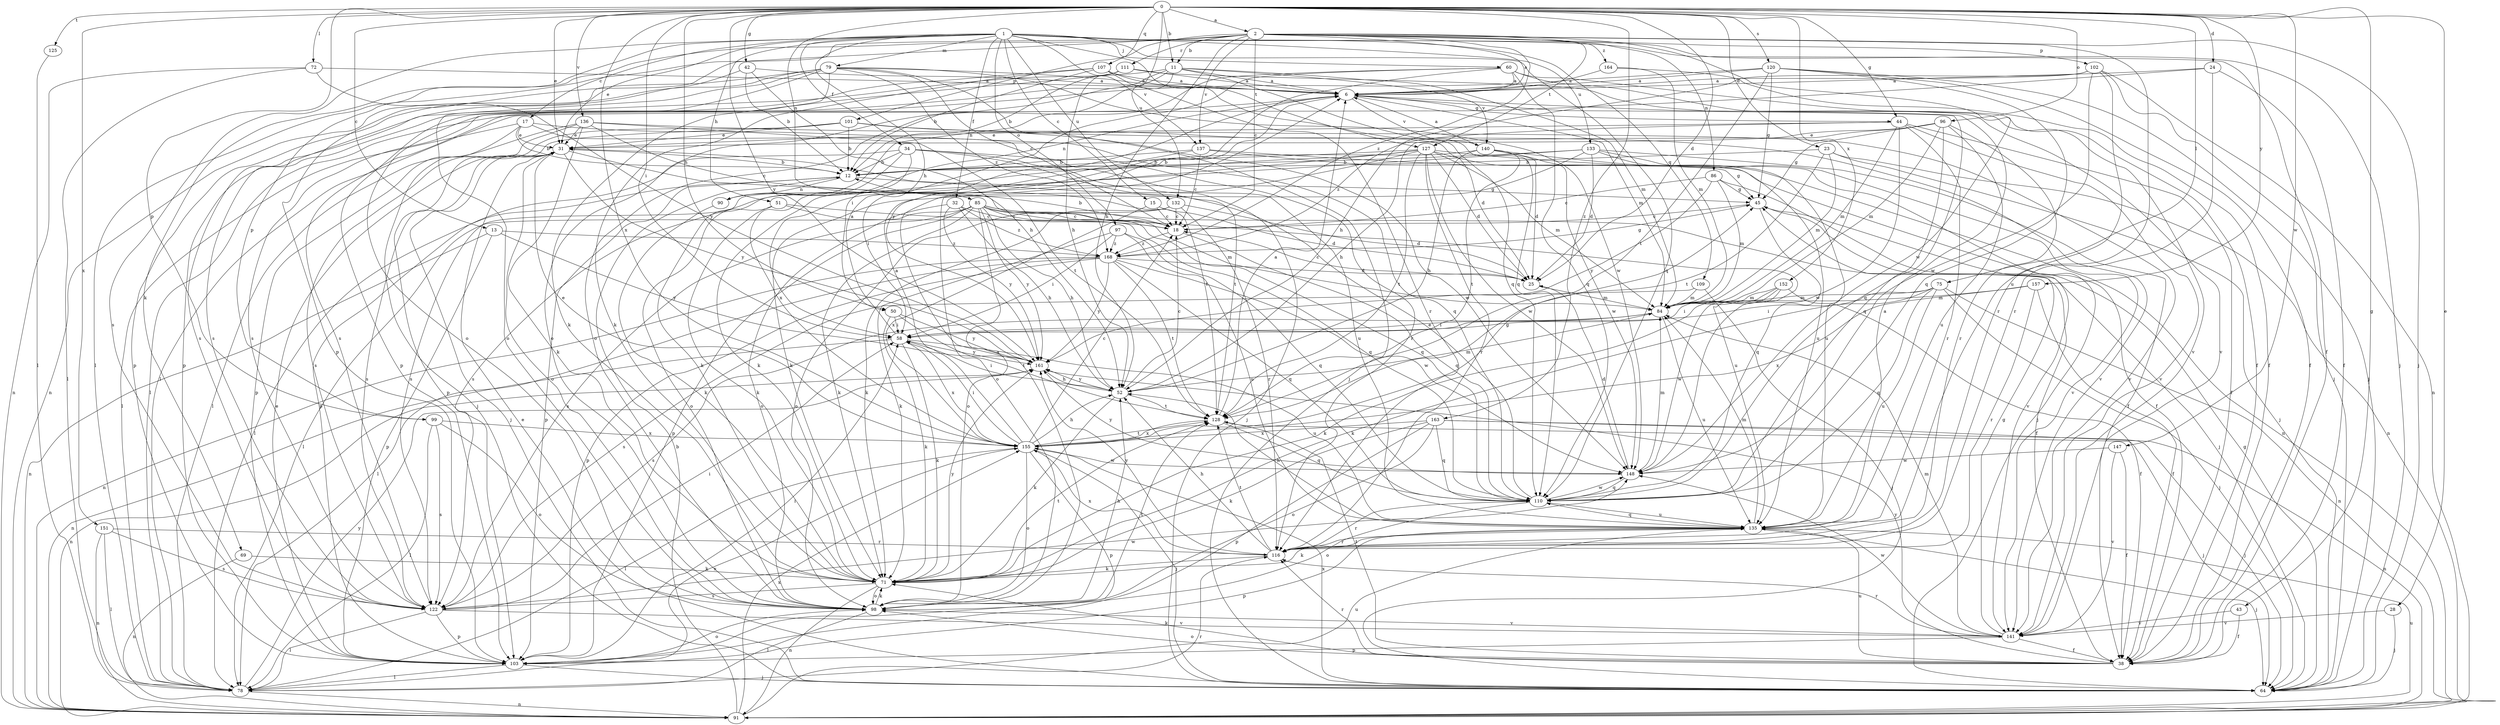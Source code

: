 strict digraph  {
0;
1;
2;
6;
11;
12;
13;
15;
17;
18;
23;
24;
25;
28;
31;
32;
34;
38;
42;
43;
44;
45;
50;
51;
52;
58;
60;
64;
69;
71;
72;
75;
78;
79;
84;
85;
86;
90;
91;
96;
97;
98;
99;
101;
102;
103;
107;
109;
110;
111;
116;
120;
122;
125;
127;
128;
132;
133;
135;
136;
137;
140;
141;
147;
148;
151;
152;
155;
157;
161;
163;
164;
168;
0 -> 2  [label=a];
0 -> 11  [label=b];
0 -> 13  [label=c];
0 -> 23  [label=d];
0 -> 24  [label=d];
0 -> 25  [label=d];
0 -> 28  [label=e];
0 -> 31  [label=e];
0 -> 42  [label=g];
0 -> 43  [label=g];
0 -> 44  [label=g];
0 -> 50  [label=h];
0 -> 58  [label=i];
0 -> 72  [label=l];
0 -> 75  [label=l];
0 -> 85  [label=n];
0 -> 96  [label=o];
0 -> 99  [label=p];
0 -> 107  [label=q];
0 -> 120  [label=s];
0 -> 125  [label=t];
0 -> 132  [label=u];
0 -> 136  [label=v];
0 -> 147  [label=w];
0 -> 151  [label=x];
0 -> 152  [label=x];
0 -> 155  [label=x];
0 -> 157  [label=y];
0 -> 161  [label=y];
0 -> 163  [label=z];
1 -> 15  [label=c];
1 -> 17  [label=c];
1 -> 31  [label=e];
1 -> 32  [label=f];
1 -> 34  [label=f];
1 -> 38  [label=f];
1 -> 50  [label=h];
1 -> 51  [label=h];
1 -> 60  [label=j];
1 -> 64  [label=j];
1 -> 69  [label=k];
1 -> 79  [label=m];
1 -> 97  [label=o];
1 -> 109  [label=q];
1 -> 110  [label=q];
1 -> 122  [label=s];
1 -> 127  [label=t];
1 -> 132  [label=u];
1 -> 133  [label=u];
1 -> 137  [label=v];
2 -> 6  [label=a];
2 -> 11  [label=b];
2 -> 18  [label=c];
2 -> 52  [label=h];
2 -> 64  [label=j];
2 -> 78  [label=l];
2 -> 86  [label=n];
2 -> 99  [label=p];
2 -> 101  [label=p];
2 -> 102  [label=p];
2 -> 103  [label=p];
2 -> 111  [label=r];
2 -> 127  [label=t];
2 -> 135  [label=u];
2 -> 137  [label=v];
2 -> 148  [label=w];
2 -> 164  [label=z];
2 -> 168  [label=z];
6 -> 44  [label=g];
6 -> 78  [label=l];
6 -> 84  [label=m];
6 -> 90  [label=n];
6 -> 110  [label=q];
6 -> 140  [label=v];
11 -> 6  [label=a];
11 -> 84  [label=m];
11 -> 90  [label=n];
11 -> 98  [label=o];
11 -> 103  [label=p];
11 -> 110  [label=q];
11 -> 122  [label=s];
11 -> 140  [label=v];
12 -> 45  [label=g];
12 -> 78  [label=l];
12 -> 90  [label=n];
12 -> 103  [label=p];
13 -> 91  [label=n];
13 -> 103  [label=p];
13 -> 161  [label=y];
13 -> 168  [label=z];
15 -> 18  [label=c];
15 -> 25  [label=d];
15 -> 155  [label=x];
17 -> 12  [label=b];
17 -> 31  [label=e];
17 -> 78  [label=l];
17 -> 103  [label=p];
17 -> 110  [label=q];
17 -> 116  [label=r];
18 -> 12  [label=b];
18 -> 110  [label=q];
18 -> 168  [label=z];
23 -> 12  [label=b];
23 -> 64  [label=j];
23 -> 84  [label=m];
23 -> 91  [label=n];
23 -> 128  [label=t];
24 -> 6  [label=a];
24 -> 38  [label=f];
24 -> 78  [label=l];
24 -> 116  [label=r];
25 -> 18  [label=c];
25 -> 84  [label=m];
28 -> 64  [label=j];
28 -> 141  [label=v];
31 -> 12  [label=b];
31 -> 64  [label=j];
31 -> 98  [label=o];
31 -> 122  [label=s];
31 -> 128  [label=t];
31 -> 161  [label=y];
32 -> 18  [label=c];
32 -> 52  [label=h];
32 -> 98  [label=o];
32 -> 161  [label=y];
32 -> 168  [label=z];
34 -> 12  [label=b];
34 -> 64  [label=j];
34 -> 71  [label=k];
34 -> 103  [label=p];
34 -> 128  [label=t];
34 -> 135  [label=u];
34 -> 155  [label=x];
38 -> 71  [label=k];
38 -> 98  [label=o];
38 -> 116  [label=r];
38 -> 128  [label=t];
38 -> 135  [label=u];
38 -> 161  [label=y];
42 -> 6  [label=a];
42 -> 12  [label=b];
42 -> 52  [label=h];
42 -> 122  [label=s];
43 -> 38  [label=f];
43 -> 141  [label=v];
44 -> 31  [label=e];
44 -> 38  [label=f];
44 -> 84  [label=m];
44 -> 116  [label=r];
44 -> 141  [label=v];
44 -> 148  [label=w];
44 -> 168  [label=z];
45 -> 18  [label=c];
45 -> 64  [label=j];
45 -> 110  [label=q];
50 -> 58  [label=i];
50 -> 71  [label=k];
50 -> 128  [label=t];
50 -> 161  [label=y];
51 -> 18  [label=c];
51 -> 71  [label=k];
51 -> 98  [label=o];
51 -> 110  [label=q];
52 -> 18  [label=c];
52 -> 58  [label=i];
52 -> 71  [label=k];
52 -> 84  [label=m];
52 -> 128  [label=t];
52 -> 161  [label=y];
58 -> 6  [label=a];
58 -> 71  [label=k];
58 -> 91  [label=n];
58 -> 135  [label=u];
58 -> 155  [label=x];
58 -> 161  [label=y];
60 -> 6  [label=a];
60 -> 38  [label=f];
60 -> 58  [label=i];
60 -> 98  [label=o];
60 -> 110  [label=q];
60 -> 141  [label=v];
60 -> 161  [label=y];
64 -> 31  [label=e];
64 -> 45  [label=g];
64 -> 155  [label=x];
69 -> 71  [label=k];
69 -> 91  [label=n];
71 -> 91  [label=n];
71 -> 98  [label=o];
71 -> 122  [label=s];
71 -> 128  [label=t];
71 -> 161  [label=y];
72 -> 6  [label=a];
72 -> 78  [label=l];
72 -> 91  [label=n];
72 -> 161  [label=y];
75 -> 58  [label=i];
75 -> 64  [label=j];
75 -> 71  [label=k];
75 -> 84  [label=m];
75 -> 91  [label=n];
75 -> 110  [label=q];
75 -> 135  [label=u];
78 -> 91  [label=n];
78 -> 135  [label=u];
78 -> 155  [label=x];
78 -> 161  [label=y];
79 -> 6  [label=a];
79 -> 18  [label=c];
79 -> 64  [label=j];
79 -> 71  [label=k];
79 -> 91  [label=n];
79 -> 98  [label=o];
79 -> 103  [label=p];
79 -> 122  [label=s];
79 -> 148  [label=w];
79 -> 168  [label=z];
84 -> 58  [label=i];
84 -> 122  [label=s];
84 -> 135  [label=u];
85 -> 18  [label=c];
85 -> 38  [label=f];
85 -> 52  [label=h];
85 -> 71  [label=k];
85 -> 78  [label=l];
85 -> 84  [label=m];
85 -> 98  [label=o];
85 -> 103  [label=p];
85 -> 110  [label=q];
85 -> 122  [label=s];
85 -> 135  [label=u];
85 -> 161  [label=y];
86 -> 18  [label=c];
86 -> 45  [label=g];
86 -> 84  [label=m];
86 -> 141  [label=v];
86 -> 161  [label=y];
90 -> 71  [label=k];
91 -> 12  [label=b];
91 -> 116  [label=r];
91 -> 135  [label=u];
91 -> 155  [label=x];
96 -> 31  [label=e];
96 -> 45  [label=g];
96 -> 52  [label=h];
96 -> 84  [label=m];
96 -> 110  [label=q];
96 -> 116  [label=r];
96 -> 135  [label=u];
97 -> 58  [label=i];
97 -> 71  [label=k];
97 -> 110  [label=q];
97 -> 135  [label=u];
97 -> 168  [label=z];
98 -> 6  [label=a];
98 -> 52  [label=h];
98 -> 71  [label=k];
98 -> 78  [label=l];
98 -> 128  [label=t];
98 -> 141  [label=v];
99 -> 78  [label=l];
99 -> 98  [label=o];
99 -> 122  [label=s];
99 -> 155  [label=x];
101 -> 12  [label=b];
101 -> 25  [label=d];
101 -> 31  [label=e];
101 -> 103  [label=p];
101 -> 122  [label=s];
101 -> 141  [label=v];
101 -> 148  [label=w];
102 -> 6  [label=a];
102 -> 52  [label=h];
102 -> 64  [label=j];
102 -> 91  [label=n];
102 -> 116  [label=r];
102 -> 148  [label=w];
103 -> 31  [label=e];
103 -> 58  [label=i];
103 -> 64  [label=j];
103 -> 78  [label=l];
103 -> 98  [label=o];
107 -> 6  [label=a];
107 -> 12  [label=b];
107 -> 71  [label=k];
107 -> 98  [label=o];
107 -> 110  [label=q];
107 -> 116  [label=r];
109 -> 64  [label=j];
109 -> 84  [label=m];
109 -> 122  [label=s];
110 -> 31  [label=e];
110 -> 98  [label=o];
110 -> 116  [label=r];
110 -> 135  [label=u];
110 -> 148  [label=w];
111 -> 6  [label=a];
111 -> 12  [label=b];
111 -> 52  [label=h];
111 -> 103  [label=p];
111 -> 141  [label=v];
116 -> 52  [label=h];
116 -> 71  [label=k];
116 -> 128  [label=t];
116 -> 155  [label=x];
116 -> 161  [label=y];
120 -> 6  [label=a];
120 -> 38  [label=f];
120 -> 45  [label=g];
120 -> 64  [label=j];
120 -> 110  [label=q];
120 -> 122  [label=s];
120 -> 128  [label=t];
122 -> 58  [label=i];
122 -> 78  [label=l];
122 -> 103  [label=p];
122 -> 141  [label=v];
122 -> 148  [label=w];
125 -> 78  [label=l];
127 -> 12  [label=b];
127 -> 25  [label=d];
127 -> 71  [label=k];
127 -> 84  [label=m];
127 -> 91  [label=n];
127 -> 98  [label=o];
127 -> 116  [label=r];
127 -> 122  [label=s];
127 -> 128  [label=t];
127 -> 135  [label=u];
127 -> 148  [label=w];
128 -> 6  [label=a];
128 -> 64  [label=j];
128 -> 110  [label=q];
128 -> 155  [label=x];
132 -> 18  [label=c];
132 -> 25  [label=d];
132 -> 71  [label=k];
132 -> 98  [label=o];
132 -> 116  [label=r];
133 -> 12  [label=b];
133 -> 25  [label=d];
133 -> 38  [label=f];
133 -> 64  [label=j];
133 -> 71  [label=k];
133 -> 122  [label=s];
133 -> 141  [label=v];
135 -> 6  [label=a];
135 -> 52  [label=h];
135 -> 64  [label=j];
135 -> 71  [label=k];
135 -> 84  [label=m];
135 -> 103  [label=p];
135 -> 110  [label=q];
135 -> 116  [label=r];
136 -> 18  [label=c];
136 -> 31  [label=e];
136 -> 64  [label=j];
136 -> 71  [label=k];
136 -> 78  [label=l];
136 -> 128  [label=t];
136 -> 141  [label=v];
137 -> 12  [label=b];
137 -> 18  [label=c];
137 -> 38  [label=f];
137 -> 45  [label=g];
137 -> 58  [label=i];
140 -> 6  [label=a];
140 -> 12  [label=b];
140 -> 25  [label=d];
140 -> 52  [label=h];
140 -> 128  [label=t];
140 -> 135  [label=u];
140 -> 148  [label=w];
141 -> 38  [label=f];
141 -> 45  [label=g];
141 -> 84  [label=m];
141 -> 103  [label=p];
141 -> 116  [label=r];
141 -> 148  [label=w];
147 -> 38  [label=f];
147 -> 141  [label=v];
147 -> 148  [label=w];
148 -> 25  [label=d];
148 -> 84  [label=m];
148 -> 110  [label=q];
148 -> 161  [label=y];
151 -> 78  [label=l];
151 -> 91  [label=n];
151 -> 116  [label=r];
151 -> 122  [label=s];
152 -> 38  [label=f];
152 -> 58  [label=i];
152 -> 71  [label=k];
152 -> 84  [label=m];
152 -> 148  [label=w];
155 -> 6  [label=a];
155 -> 18  [label=c];
155 -> 31  [label=e];
155 -> 45  [label=g];
155 -> 52  [label=h];
155 -> 58  [label=i];
155 -> 64  [label=j];
155 -> 78  [label=l];
155 -> 98  [label=o];
155 -> 103  [label=p];
155 -> 128  [label=t];
155 -> 148  [label=w];
157 -> 38  [label=f];
157 -> 84  [label=m];
157 -> 116  [label=r];
157 -> 155  [label=x];
161 -> 52  [label=h];
161 -> 91  [label=n];
163 -> 64  [label=j];
163 -> 71  [label=k];
163 -> 91  [label=n];
163 -> 98  [label=o];
163 -> 103  [label=p];
163 -> 110  [label=q];
163 -> 155  [label=x];
164 -> 6  [label=a];
164 -> 38  [label=f];
164 -> 84  [label=m];
168 -> 25  [label=d];
168 -> 45  [label=g];
168 -> 78  [label=l];
168 -> 91  [label=n];
168 -> 103  [label=p];
168 -> 110  [label=q];
168 -> 128  [label=t];
168 -> 148  [label=w];
168 -> 161  [label=y];
}
